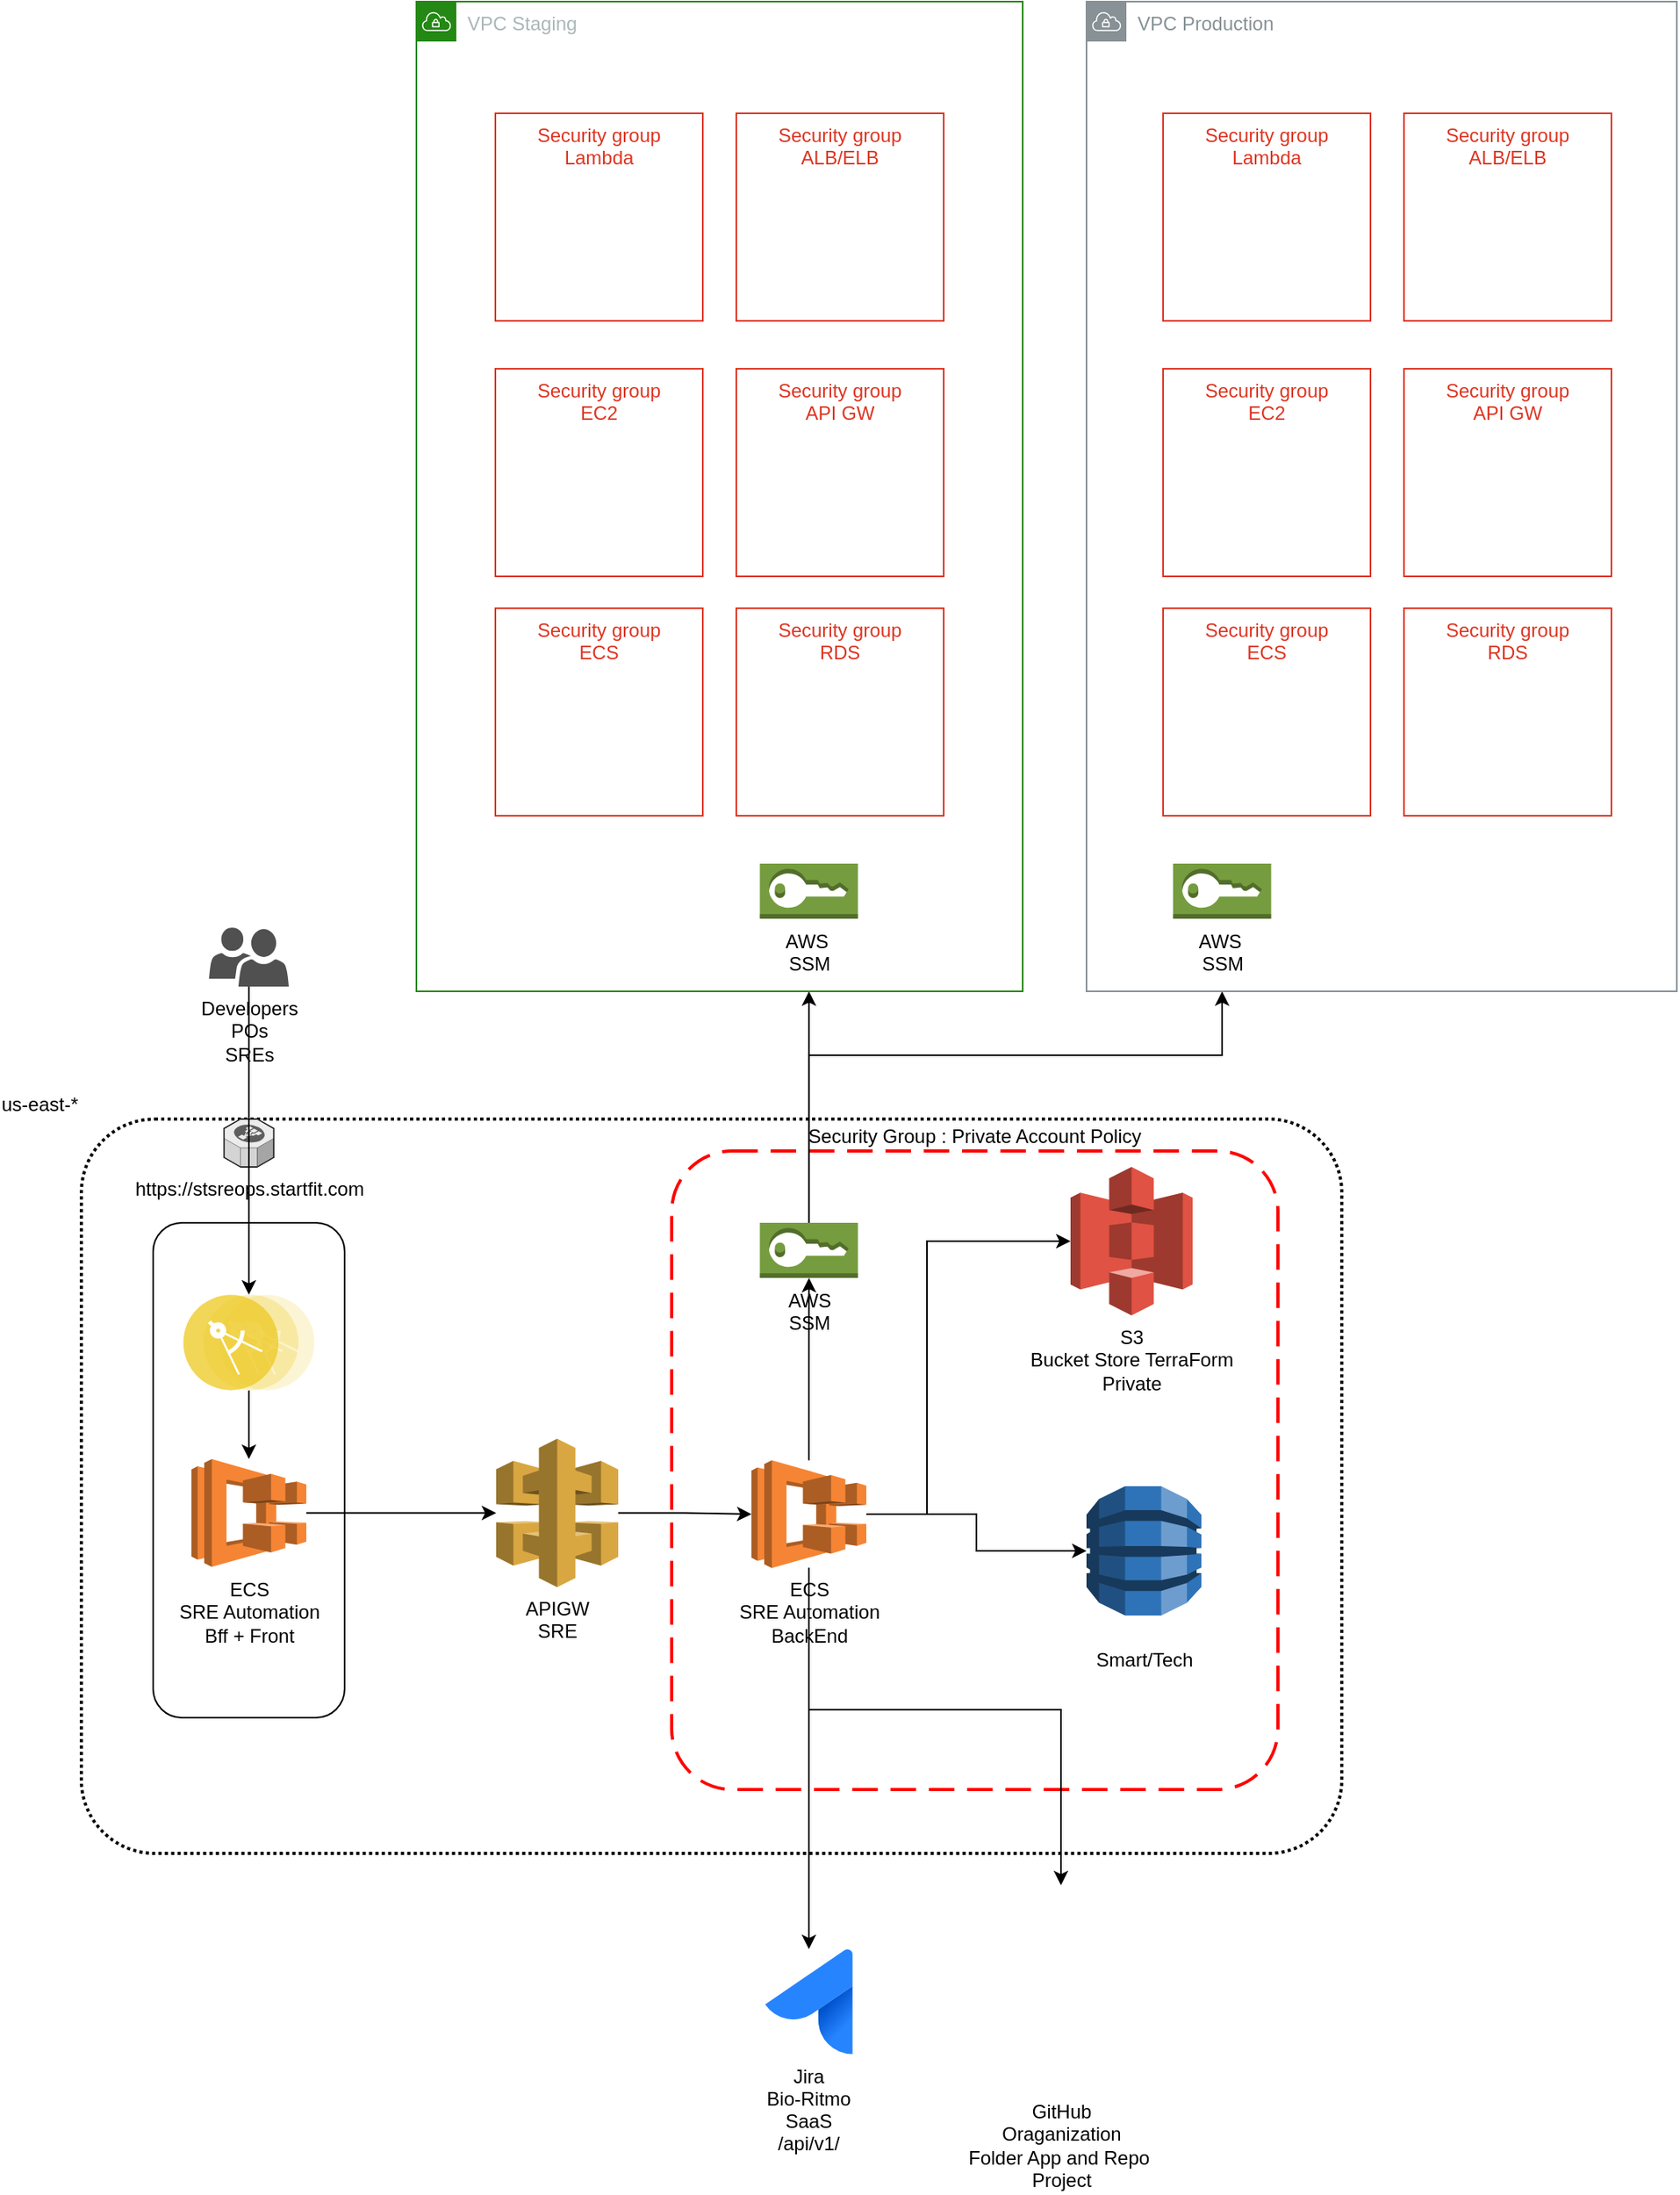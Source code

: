 <mxfile version="20.3.3" type="github">
  <diagram id="_ftMM0IxXb8-_FhVnSZ3" name="Page-1">
    <mxGraphModel dx="1746" dy="2144" grid="1" gridSize="10" guides="1" tooltips="1" connect="1" arrows="1" fold="1" page="1" pageScale="1" pageWidth="850" pageHeight="1100" math="0" shadow="0">
      <root>
        <mxCell id="0" />
        <mxCell id="1" parent="0" />
        <mxCell id="T8KJwZ6w7AE4oxkdTUSo-14" value="us-east-*" style="rounded=1;arcSize=10;dashed=1;fillColor=none;gradientColor=none;dashPattern=1 1;strokeWidth=2;labelPosition=left;verticalLabelPosition=top;align=right;verticalAlign=bottom;" parent="1" vertex="1">
          <mxGeometry x="80" y="310" width="790" height="460" as="geometry" />
        </mxCell>
        <mxCell id="rfStH9Z-_zdo-5SsNmMn-13" value="" style="rounded=1;whiteSpace=wrap;html=1;" vertex="1" parent="1">
          <mxGeometry x="125" y="375" width="120" height="310" as="geometry" />
        </mxCell>
        <mxCell id="T8KJwZ6w7AE4oxkdTUSo-15" value="Security Group : Private Account Policy" style="rounded=1;arcSize=10;dashed=1;strokeColor=#ff0000;fillColor=none;gradientColor=none;dashPattern=8 4;strokeWidth=2;labelPosition=center;verticalLabelPosition=top;align=center;verticalAlign=bottom;" parent="1" vertex="1">
          <mxGeometry x="450" y="330" width="380" height="400" as="geometry" />
        </mxCell>
        <mxCell id="T8KJwZ6w7AE4oxkdTUSo-3" style="edgeStyle=orthogonalEdgeStyle;rounded=0;orthogonalLoop=1;jettySize=auto;html=1;" parent="1" source="T8KJwZ6w7AE4oxkdTUSo-1" target="T8KJwZ6w7AE4oxkdTUSo-2" edge="1">
          <mxGeometry relative="1" as="geometry" />
        </mxCell>
        <mxCell id="T8KJwZ6w7AE4oxkdTUSo-1" value="APIGW&lt;br&gt;SRE" style="outlineConnect=0;dashed=0;verticalLabelPosition=bottom;verticalAlign=top;align=center;html=1;shape=mxgraph.aws3.api_gateway;fillColor=#D9A741;gradientColor=none;" parent="1" vertex="1">
          <mxGeometry x="340" y="510.25" width="76.5" height="93" as="geometry" />
        </mxCell>
        <mxCell id="T8KJwZ6w7AE4oxkdTUSo-13" style="edgeStyle=orthogonalEdgeStyle;rounded=0;orthogonalLoop=1;jettySize=auto;html=1;entryX=0;entryY=0.5;entryDx=0;entryDy=0;entryPerimeter=0;" parent="1" source="T8KJwZ6w7AE4oxkdTUSo-2" target="T8KJwZ6w7AE4oxkdTUSo-12" edge="1">
          <mxGeometry relative="1" as="geometry">
            <Array as="points">
              <mxPoint x="610" y="558" />
              <mxPoint x="610" y="387" />
            </Array>
          </mxGeometry>
        </mxCell>
        <mxCell id="rfStH9Z-_zdo-5SsNmMn-8" style="edgeStyle=orthogonalEdgeStyle;rounded=0;orthogonalLoop=1;jettySize=auto;html=1;" edge="1" parent="1" source="T8KJwZ6w7AE4oxkdTUSo-2" target="rfStH9Z-_zdo-5SsNmMn-7">
          <mxGeometry relative="1" as="geometry">
            <Array as="points">
              <mxPoint x="536" y="680" />
              <mxPoint x="694" y="680" />
            </Array>
          </mxGeometry>
        </mxCell>
        <mxCell id="rfStH9Z-_zdo-5SsNmMn-3" style="edgeStyle=orthogonalEdgeStyle;rounded=0;orthogonalLoop=1;jettySize=auto;html=1;" edge="1" parent="1" source="T8KJwZ6w7AE4oxkdTUSo-2" target="rfStH9Z-_zdo-5SsNmMn-2">
          <mxGeometry relative="1" as="geometry" />
        </mxCell>
        <mxCell id="T8KJwZ6w7AE4oxkdTUSo-5" style="edgeStyle=orthogonalEdgeStyle;rounded=0;orthogonalLoop=1;jettySize=auto;html=1;" parent="1" source="T8KJwZ6w7AE4oxkdTUSo-4" target="T8KJwZ6w7AE4oxkdTUSo-1" edge="1">
          <mxGeometry relative="1" as="geometry" />
        </mxCell>
        <mxCell id="T8KJwZ6w7AE4oxkdTUSo-4" value="ECS&lt;br&gt;SRE Automation&lt;br&gt;Bff + Front" style="outlineConnect=0;dashed=0;verticalLabelPosition=bottom;verticalAlign=top;align=center;html=1;shape=mxgraph.aws3.ecs;fillColor=#F58534;gradientColor=none;" parent="1" vertex="1">
          <mxGeometry x="149" y="523" width="72" height="67.5" as="geometry" />
        </mxCell>
        <mxCell id="T8KJwZ6w7AE4oxkdTUSo-10" style="edgeStyle=orthogonalEdgeStyle;rounded=0;orthogonalLoop=1;jettySize=auto;html=1;entryX=0.5;entryY=0;entryDx=0;entryDy=0;startArrow=none;" parent="1" source="rfStH9Z-_zdo-5SsNmMn-13" target="T8KJwZ6w7AE4oxkdTUSo-9" edge="1">
          <mxGeometry relative="1" as="geometry" />
        </mxCell>
        <mxCell id="T8KJwZ6w7AE4oxkdTUSo-6" value="Developers&lt;br&gt;POs&lt;br&gt;SREs" style="sketch=0;pointerEvents=1;shadow=0;dashed=0;html=1;strokeColor=none;labelPosition=center;verticalLabelPosition=bottom;verticalAlign=top;align=center;fillColor=#505050;shape=mxgraph.mscae.intune.user_group" parent="1" vertex="1">
          <mxGeometry x="160" y="190" width="50" height="37" as="geometry" />
        </mxCell>
        <mxCell id="T8KJwZ6w7AE4oxkdTUSo-11" style="edgeStyle=orthogonalEdgeStyle;rounded=0;orthogonalLoop=1;jettySize=auto;html=1;" parent="1" source="T8KJwZ6w7AE4oxkdTUSo-9" target="T8KJwZ6w7AE4oxkdTUSo-4" edge="1">
          <mxGeometry relative="1" as="geometry" />
        </mxCell>
        <mxCell id="T8KJwZ6w7AE4oxkdTUSo-9" value="" style="aspect=fixed;perimeter=ellipsePerimeter;html=1;align=center;shadow=0;dashed=0;fontColor=#4277BB;labelBackgroundColor=#ffffff;fontSize=12;spacingTop=3;image;image=img/lib/ibm/applications/microservice.svg;" parent="1" vertex="1">
          <mxGeometry x="143.9" y="420" width="82.2" height="60" as="geometry" />
        </mxCell>
        <mxCell id="T8KJwZ6w7AE4oxkdTUSo-12" value="S3&lt;br&gt;Bucket Store TerraForm&lt;br&gt;Private" style="outlineConnect=0;dashed=0;verticalLabelPosition=bottom;verticalAlign=top;align=center;html=1;shape=mxgraph.aws3.s3;fillColor=#E05243;gradientColor=none;" parent="1" vertex="1">
          <mxGeometry x="700" y="340" width="76.5" height="93" as="geometry" />
        </mxCell>
        <mxCell id="rfStH9Z-_zdo-5SsNmMn-2" value="Jira&#xa;Bio-Ritmo&#xa;SaaS&#xa;/api/v1/" style="image;image=img/lib/atlassian/Jira_Core_Logo.svg;" vertex="1" parent="1">
          <mxGeometry x="508.5" y="830" width="55" height="66" as="geometry" />
        </mxCell>
        <mxCell id="rfStH9Z-_zdo-5SsNmMn-7" value="GitHub&lt;br&gt;Oraganization&lt;br&gt;Folder App and Repo&amp;nbsp;&lt;br&gt;Project" style="shape=image;html=1;verticalAlign=top;verticalLabelPosition=bottom;labelBackgroundColor=#ffffff;imageAspect=0;aspect=fixed;image=https://cdn1.iconfinder.com/data/icons/picons-social/57/github-128.png" vertex="1" parent="1">
          <mxGeometry x="630" y="790" width="128" height="128" as="geometry" />
        </mxCell>
        <mxCell id="rfStH9Z-_zdo-5SsNmMn-10" style="edgeStyle=orthogonalEdgeStyle;rounded=0;orthogonalLoop=1;jettySize=auto;html=1;entryX=0;entryY=0.5;entryDx=0;entryDy=0;entryPerimeter=0;" edge="1" parent="1" source="T8KJwZ6w7AE4oxkdTUSo-2" target="rfStH9Z-_zdo-5SsNmMn-9">
          <mxGeometry relative="1" as="geometry" />
        </mxCell>
        <mxCell id="rfStH9Z-_zdo-5SsNmMn-15" style="edgeStyle=orthogonalEdgeStyle;rounded=0;orthogonalLoop=1;jettySize=auto;html=1;" edge="1" parent="1" source="T8KJwZ6w7AE4oxkdTUSo-2" target="rfStH9Z-_zdo-5SsNmMn-11">
          <mxGeometry relative="1" as="geometry" />
        </mxCell>
        <mxCell id="T8KJwZ6w7AE4oxkdTUSo-2" value="ECS&lt;br&gt;SRE Automation&lt;br&gt;BackEnd" style="outlineConnect=0;dashed=0;verticalLabelPosition=bottom;verticalAlign=top;align=center;html=1;shape=mxgraph.aws3.ecs;fillColor=#F58534;gradientColor=none;" parent="1" vertex="1">
          <mxGeometry x="500" y="523.75" width="72" height="67.5" as="geometry" />
        </mxCell>
        <mxCell id="rfStH9Z-_zdo-5SsNmMn-9" value="&lt;br&gt;Smart/Tech&lt;br&gt;" style="outlineConnect=0;dashed=0;verticalLabelPosition=bottom;verticalAlign=top;align=center;html=1;shape=mxgraph.aws3.dynamo_db;fillColor=#2E73B8;gradientColor=none;" vertex="1" parent="1">
          <mxGeometry x="710" y="540" width="72" height="81" as="geometry" />
        </mxCell>
        <mxCell id="rfStH9Z-_zdo-5SsNmMn-18" style="edgeStyle=orthogonalEdgeStyle;rounded=0;orthogonalLoop=1;jettySize=auto;html=1;" edge="1" parent="1" source="rfStH9Z-_zdo-5SsNmMn-11" target="rfStH9Z-_zdo-5SsNmMn-16">
          <mxGeometry relative="1" as="geometry">
            <Array as="points">
              <mxPoint x="536" y="270" />
              <mxPoint x="536" y="270" />
            </Array>
          </mxGeometry>
        </mxCell>
        <mxCell id="rfStH9Z-_zdo-5SsNmMn-19" style="edgeStyle=orthogonalEdgeStyle;rounded=0;orthogonalLoop=1;jettySize=auto;html=1;" edge="1" parent="1" source="rfStH9Z-_zdo-5SsNmMn-11" target="rfStH9Z-_zdo-5SsNmMn-17">
          <mxGeometry relative="1" as="geometry">
            <Array as="points">
              <mxPoint x="536" y="270" />
              <mxPoint x="795" y="270" />
            </Array>
          </mxGeometry>
        </mxCell>
        <mxCell id="rfStH9Z-_zdo-5SsNmMn-11" value="AWS&lt;br&gt;SSM" style="outlineConnect=0;dashed=0;verticalLabelPosition=bottom;verticalAlign=top;align=center;html=1;shape=mxgraph.aws3.sts;fillColor=#759C3E;gradientColor=none;" vertex="1" parent="1">
          <mxGeometry x="505.25" y="375" width="61.5" height="34.5" as="geometry" />
        </mxCell>
        <mxCell id="rfStH9Z-_zdo-5SsNmMn-12" value="https://stsreops.startfit.com" style="verticalLabelPosition=bottom;html=1;verticalAlign=top;strokeWidth=1;align=center;outlineConnect=0;dashed=0;outlineConnect=0;shape=mxgraph.aws3d.elasticLoadBalancing;fillColor=#ECECEC;strokeColor=#5E5E5E;aspect=fixed;" vertex="1" parent="1">
          <mxGeometry x="169.35" y="310" width="31.3" height="30" as="geometry" />
        </mxCell>
        <mxCell id="rfStH9Z-_zdo-5SsNmMn-14" value="" style="edgeStyle=orthogonalEdgeStyle;rounded=0;orthogonalLoop=1;jettySize=auto;html=1;entryX=0.5;entryY=0;entryDx=0;entryDy=0;endArrow=none;" edge="1" parent="1" source="T8KJwZ6w7AE4oxkdTUSo-6" target="rfStH9Z-_zdo-5SsNmMn-13">
          <mxGeometry relative="1" as="geometry">
            <mxPoint x="185" y="227" as="sourcePoint" />
            <mxPoint x="185" y="420" as="targetPoint" />
          </mxGeometry>
        </mxCell>
        <mxCell id="rfStH9Z-_zdo-5SsNmMn-16" value="VPC Staging" style="points=[[0,0],[0.25,0],[0.5,0],[0.75,0],[1,0],[1,0.25],[1,0.5],[1,0.75],[1,1],[0.75,1],[0.5,1],[0.25,1],[0,1],[0,0.75],[0,0.5],[0,0.25]];outlineConnect=0;gradientColor=none;html=1;whiteSpace=wrap;fontSize=12;fontStyle=0;container=1;pointerEvents=0;collapsible=0;recursiveResize=0;shape=mxgraph.aws4.group;grIcon=mxgraph.aws4.group_vpc;strokeColor=#248814;fillColor=none;verticalAlign=top;align=left;spacingLeft=30;fontColor=#AAB7B8;dashed=0;" vertex="1" parent="1">
          <mxGeometry x="290" y="-390" width="380" height="620" as="geometry" />
        </mxCell>
        <mxCell id="rfStH9Z-_zdo-5SsNmMn-20" value="AWS&amp;nbsp;&lt;br&gt;SSM&lt;br&gt;" style="outlineConnect=0;dashed=0;verticalLabelPosition=bottom;verticalAlign=top;align=center;html=1;shape=mxgraph.aws3.sts;fillColor=#759C3E;gradientColor=none;" vertex="1" parent="rfStH9Z-_zdo-5SsNmMn-16">
          <mxGeometry x="215.25" y="540" width="61.5" height="34.5" as="geometry" />
        </mxCell>
        <mxCell id="rfStH9Z-_zdo-5SsNmMn-22" value="Security group&#xa;ECS" style="fillColor=none;strokeColor=#DD3522;verticalAlign=top;fontStyle=0;fontColor=#DD3522;" vertex="1" parent="rfStH9Z-_zdo-5SsNmMn-16">
          <mxGeometry x="49.5" y="380" width="130" height="130" as="geometry" />
        </mxCell>
        <mxCell id="rfStH9Z-_zdo-5SsNmMn-23" value="Security group&#xa;RDS" style="fillColor=none;strokeColor=#DD3522;verticalAlign=top;fontStyle=0;fontColor=#DD3522;" vertex="1" parent="rfStH9Z-_zdo-5SsNmMn-16">
          <mxGeometry x="200.5" y="380" width="130" height="130" as="geometry" />
        </mxCell>
        <mxCell id="rfStH9Z-_zdo-5SsNmMn-24" value="Security group&#xa;EC2" style="fillColor=none;strokeColor=#DD3522;verticalAlign=top;fontStyle=0;fontColor=#DD3522;" vertex="1" parent="rfStH9Z-_zdo-5SsNmMn-16">
          <mxGeometry x="49.5" y="230" width="130" height="130" as="geometry" />
        </mxCell>
        <mxCell id="rfStH9Z-_zdo-5SsNmMn-25" value="Security group&#xa;API GW" style="fillColor=none;strokeColor=#DD3522;verticalAlign=top;fontStyle=0;fontColor=#DD3522;" vertex="1" parent="rfStH9Z-_zdo-5SsNmMn-16">
          <mxGeometry x="200.5" y="230" width="130" height="130" as="geometry" />
        </mxCell>
        <mxCell id="rfStH9Z-_zdo-5SsNmMn-26" value="Security group&#xa;Lambda" style="fillColor=none;strokeColor=#DD3522;verticalAlign=top;fontStyle=0;fontColor=#DD3522;" vertex="1" parent="rfStH9Z-_zdo-5SsNmMn-16">
          <mxGeometry x="49.5" y="70" width="130" height="130" as="geometry" />
        </mxCell>
        <mxCell id="rfStH9Z-_zdo-5SsNmMn-27" value="Security group&#xa;ALB/ELB" style="fillColor=none;strokeColor=#DD3522;verticalAlign=top;fontStyle=0;fontColor=#DD3522;" vertex="1" parent="rfStH9Z-_zdo-5SsNmMn-16">
          <mxGeometry x="200.5" y="70" width="130" height="130" as="geometry" />
        </mxCell>
        <mxCell id="rfStH9Z-_zdo-5SsNmMn-17" value="VPC Production" style="sketch=0;outlineConnect=0;gradientColor=none;html=1;whiteSpace=wrap;fontSize=12;fontStyle=0;shape=mxgraph.aws4.group;grIcon=mxgraph.aws4.group_vpc;strokeColor=#879196;fillColor=none;verticalAlign=top;align=left;spacingLeft=30;fontColor=#879196;dashed=0;" vertex="1" parent="1">
          <mxGeometry x="710" y="-390" width="370" height="620" as="geometry" />
        </mxCell>
        <mxCell id="rfStH9Z-_zdo-5SsNmMn-21" value="AWS&amp;nbsp;&lt;br&gt;SSM" style="outlineConnect=0;dashed=0;verticalLabelPosition=bottom;verticalAlign=top;align=center;html=1;shape=mxgraph.aws3.sts;fillColor=#759C3E;gradientColor=none;" vertex="1" parent="1">
          <mxGeometry x="764.25" y="150" width="61.5" height="34.5" as="geometry" />
        </mxCell>
        <mxCell id="rfStH9Z-_zdo-5SsNmMn-28" value="Security group&#xa;ECS" style="fillColor=none;strokeColor=#DD3522;verticalAlign=top;fontStyle=0;fontColor=#DD3522;" vertex="1" parent="1">
          <mxGeometry x="758" y="-10" width="130" height="130" as="geometry" />
        </mxCell>
        <mxCell id="rfStH9Z-_zdo-5SsNmMn-29" value="Security group&#xa;RDS" style="fillColor=none;strokeColor=#DD3522;verticalAlign=top;fontStyle=0;fontColor=#DD3522;" vertex="1" parent="1">
          <mxGeometry x="909" y="-10" width="130" height="130" as="geometry" />
        </mxCell>
        <mxCell id="rfStH9Z-_zdo-5SsNmMn-30" value="Security group&#xa;EC2" style="fillColor=none;strokeColor=#DD3522;verticalAlign=top;fontStyle=0;fontColor=#DD3522;" vertex="1" parent="1">
          <mxGeometry x="758" y="-160" width="130" height="130" as="geometry" />
        </mxCell>
        <mxCell id="rfStH9Z-_zdo-5SsNmMn-31" value="Security group&#xa;API GW" style="fillColor=none;strokeColor=#DD3522;verticalAlign=top;fontStyle=0;fontColor=#DD3522;" vertex="1" parent="1">
          <mxGeometry x="909" y="-160" width="130" height="130" as="geometry" />
        </mxCell>
        <mxCell id="rfStH9Z-_zdo-5SsNmMn-32" value="Security group&#xa;Lambda" style="fillColor=none;strokeColor=#DD3522;verticalAlign=top;fontStyle=0;fontColor=#DD3522;" vertex="1" parent="1">
          <mxGeometry x="758" y="-320" width="130" height="130" as="geometry" />
        </mxCell>
        <mxCell id="rfStH9Z-_zdo-5SsNmMn-33" value="Security group&#xa;ALB/ELB" style="fillColor=none;strokeColor=#DD3522;verticalAlign=top;fontStyle=0;fontColor=#DD3522;" vertex="1" parent="1">
          <mxGeometry x="909" y="-320" width="130" height="130" as="geometry" />
        </mxCell>
      </root>
    </mxGraphModel>
  </diagram>
</mxfile>
